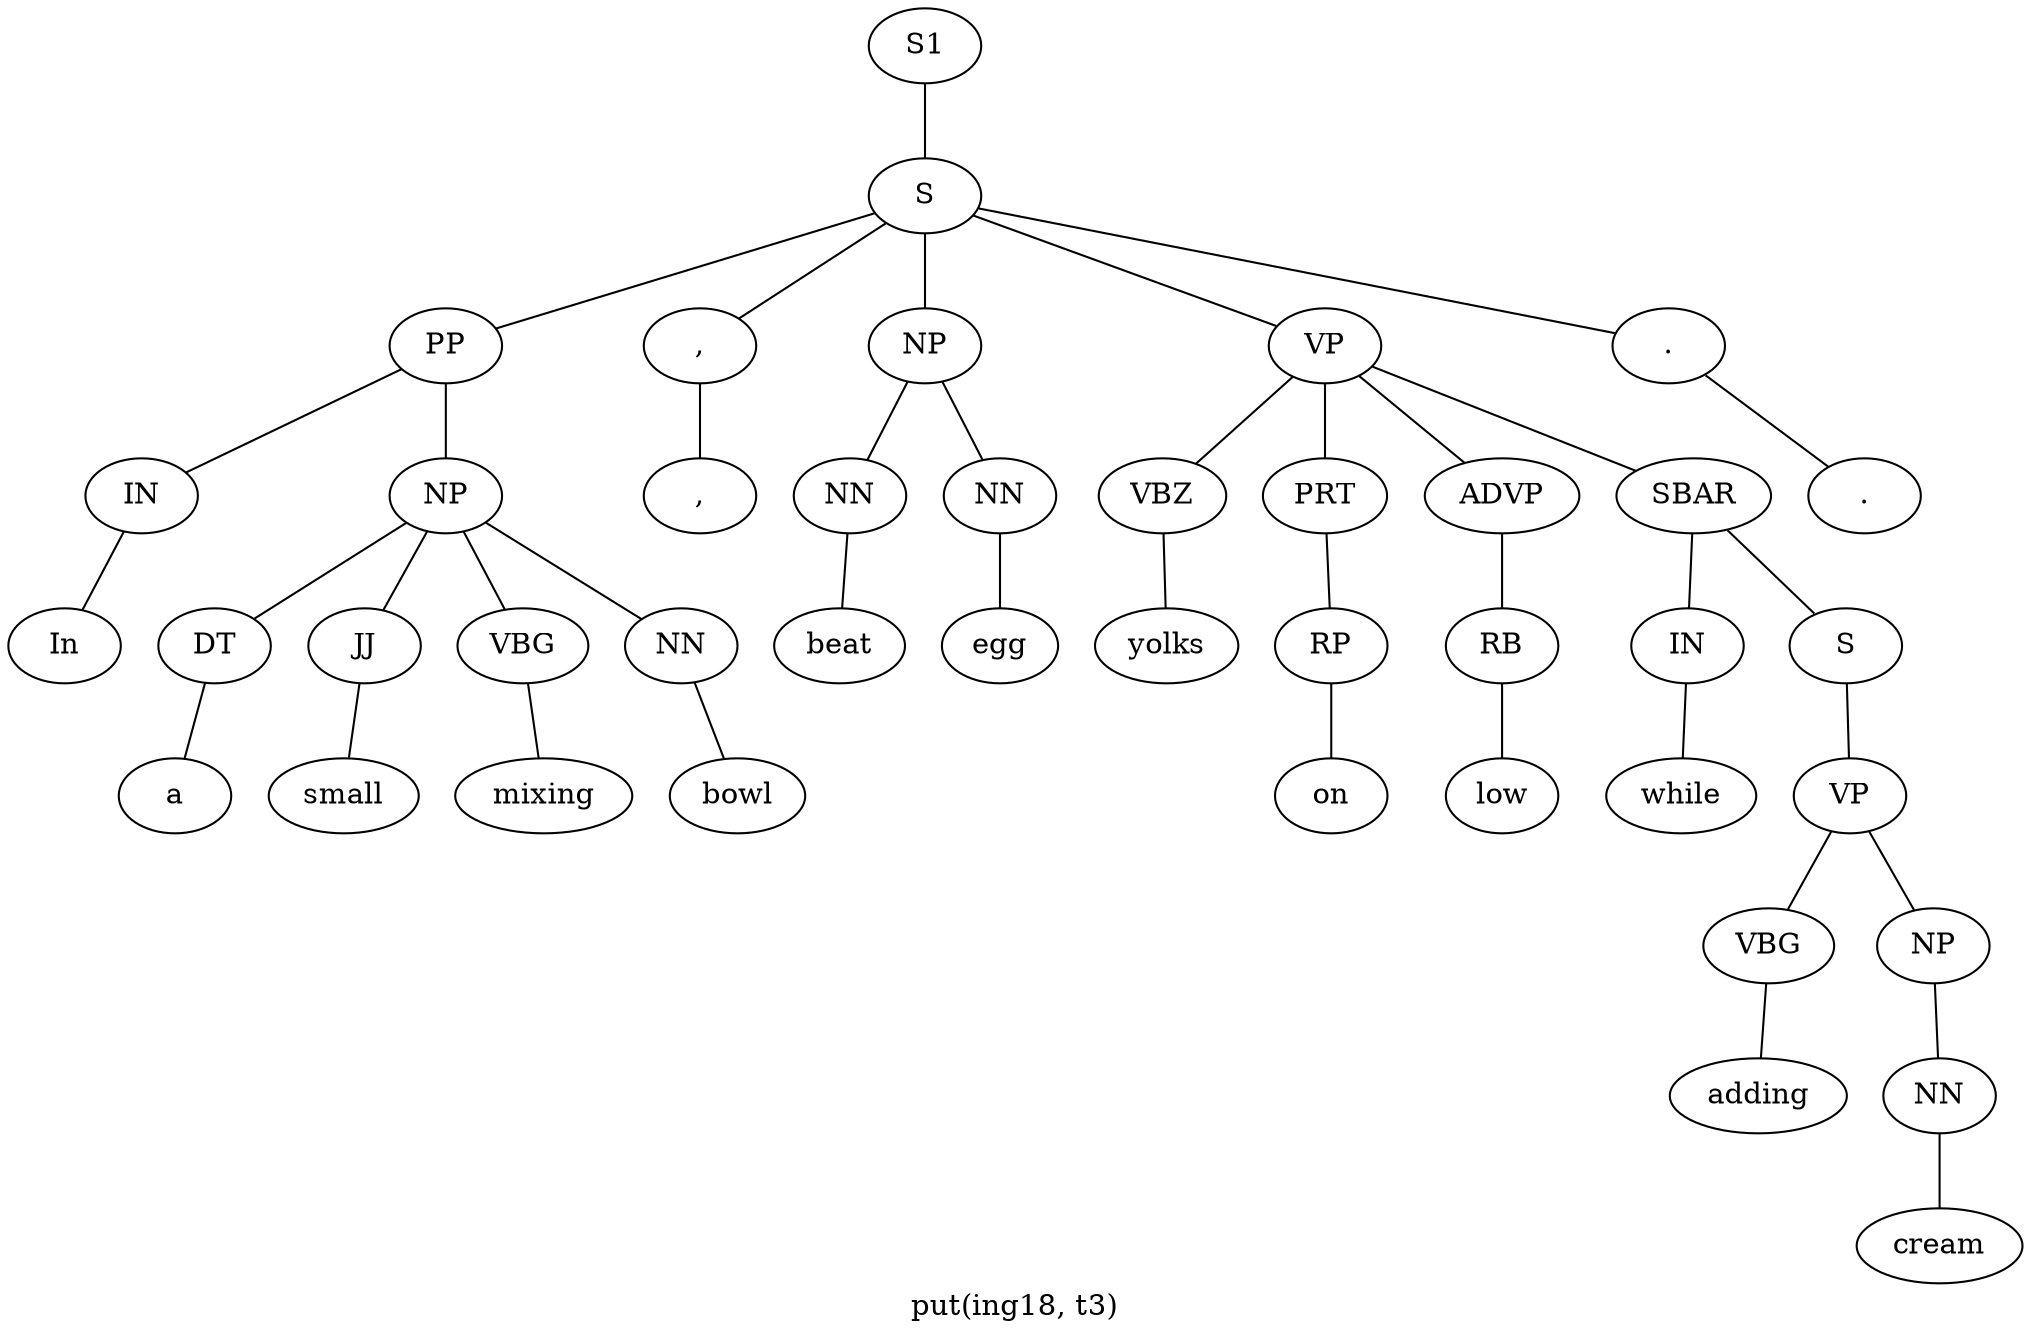 graph SyntaxGraph {
	label = "put(ing18, t3)";
	Node0 [label="S1"];
	Node1 [label="S"];
	Node2 [label="PP"];
	Node3 [label="IN"];
	Node4 [label="In"];
	Node5 [label="NP"];
	Node6 [label="DT"];
	Node7 [label="a"];
	Node8 [label="JJ"];
	Node9 [label="small"];
	Node10 [label="VBG"];
	Node11 [label="mixing"];
	Node12 [label="NN"];
	Node13 [label="bowl"];
	Node14 [label=","];
	Node15 [label=","];
	Node16 [label="NP"];
	Node17 [label="NN"];
	Node18 [label="beat"];
	Node19 [label="NN"];
	Node20 [label="egg"];
	Node21 [label="VP"];
	Node22 [label="VBZ"];
	Node23 [label="yolks"];
	Node24 [label="PRT"];
	Node25 [label="RP"];
	Node26 [label="on"];
	Node27 [label="ADVP"];
	Node28 [label="RB"];
	Node29 [label="low"];
	Node30 [label="SBAR"];
	Node31 [label="IN"];
	Node32 [label="while"];
	Node33 [label="S"];
	Node34 [label="VP"];
	Node35 [label="VBG"];
	Node36 [label="adding"];
	Node37 [label="NP"];
	Node38 [label="NN"];
	Node39 [label="cream"];
	Node40 [label="."];
	Node41 [label="."];

	Node0 -- Node1;
	Node1 -- Node2;
	Node1 -- Node14;
	Node1 -- Node16;
	Node1 -- Node21;
	Node1 -- Node40;
	Node2 -- Node3;
	Node2 -- Node5;
	Node3 -- Node4;
	Node5 -- Node6;
	Node5 -- Node8;
	Node5 -- Node10;
	Node5 -- Node12;
	Node6 -- Node7;
	Node8 -- Node9;
	Node10 -- Node11;
	Node12 -- Node13;
	Node14 -- Node15;
	Node16 -- Node17;
	Node16 -- Node19;
	Node17 -- Node18;
	Node19 -- Node20;
	Node21 -- Node22;
	Node21 -- Node24;
	Node21 -- Node27;
	Node21 -- Node30;
	Node22 -- Node23;
	Node24 -- Node25;
	Node25 -- Node26;
	Node27 -- Node28;
	Node28 -- Node29;
	Node30 -- Node31;
	Node30 -- Node33;
	Node31 -- Node32;
	Node33 -- Node34;
	Node34 -- Node35;
	Node34 -- Node37;
	Node35 -- Node36;
	Node37 -- Node38;
	Node38 -- Node39;
	Node40 -- Node41;
}
